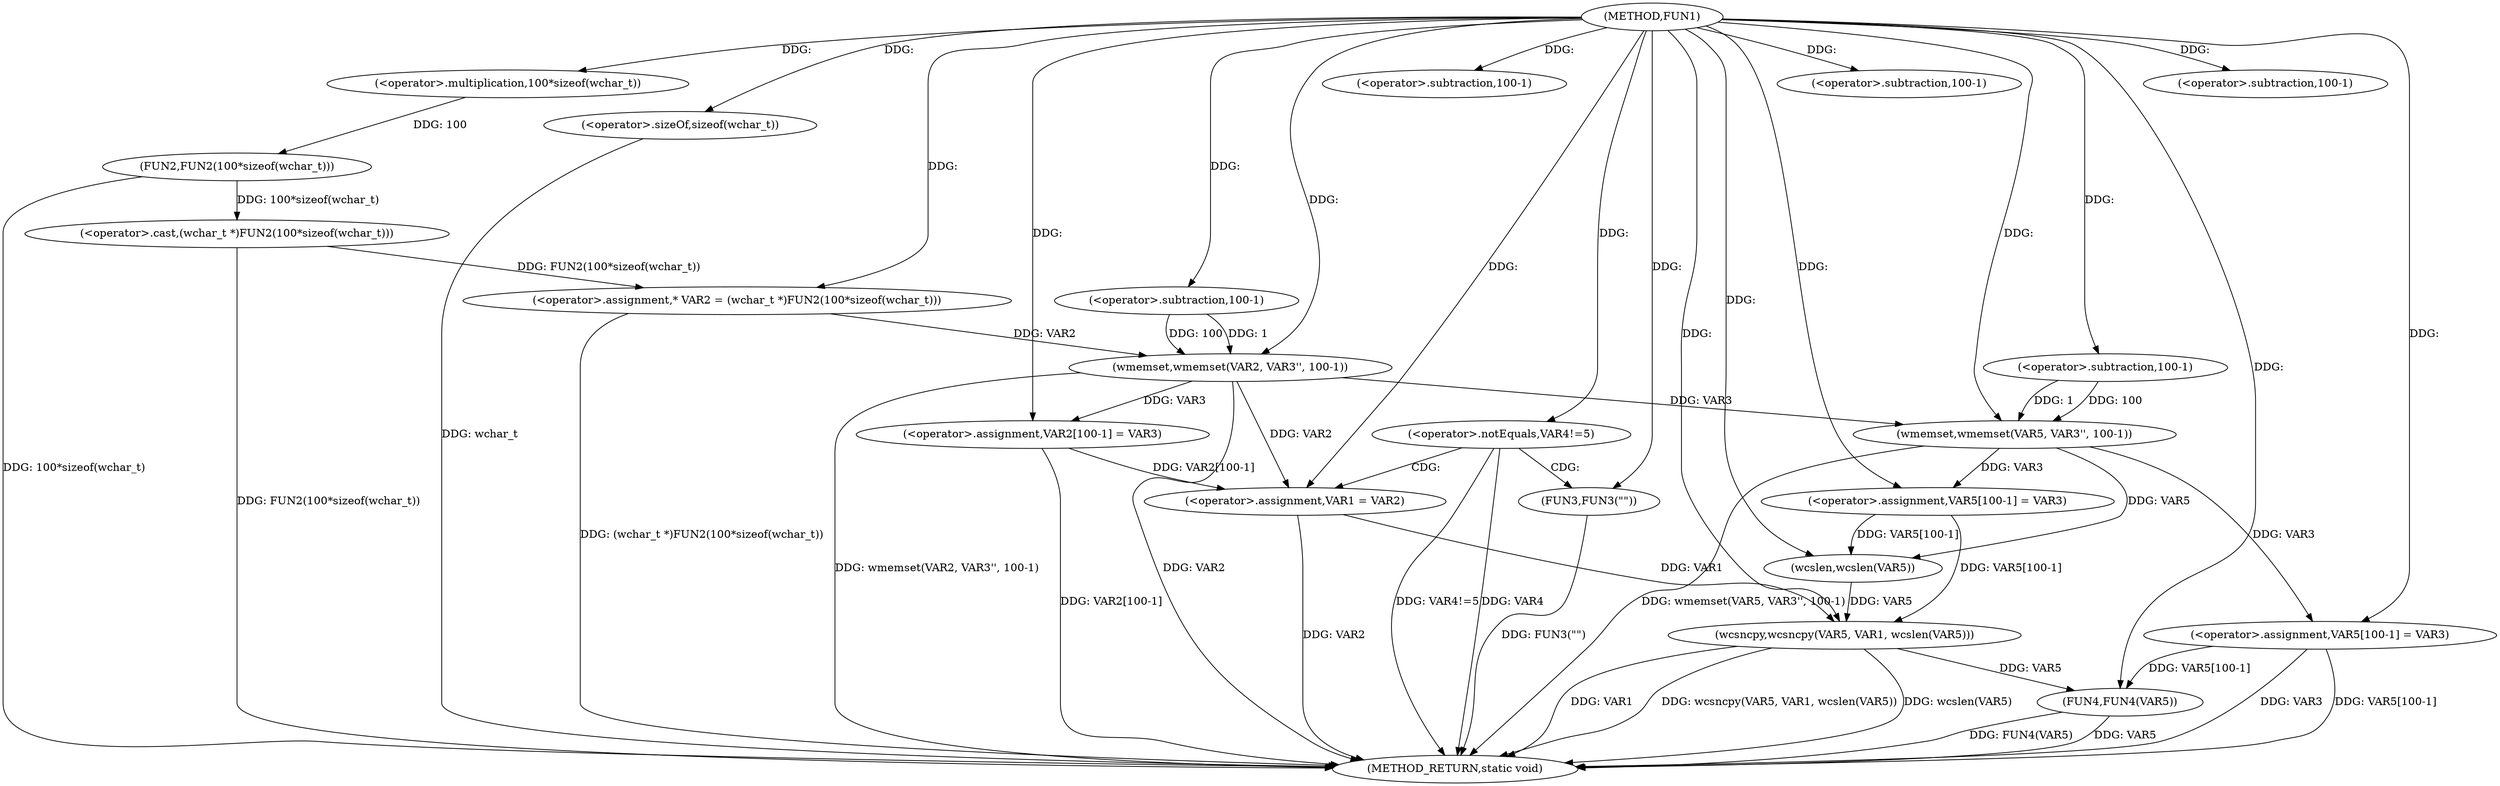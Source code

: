 digraph FUN1 {  
"1000100" [label = "(METHOD,FUN1)" ]
"1000167" [label = "(METHOD_RETURN,static void)" ]
"1000104" [label = "(<operator>.assignment,* VAR2 = (wchar_t *)FUN2(100*sizeof(wchar_t)))" ]
"1000106" [label = "(<operator>.cast,(wchar_t *)FUN2(100*sizeof(wchar_t)))" ]
"1000108" [label = "(FUN2,FUN2(100*sizeof(wchar_t)))" ]
"1000109" [label = "(<operator>.multiplication,100*sizeof(wchar_t))" ]
"1000111" [label = "(<operator>.sizeOf,sizeof(wchar_t))" ]
"1000113" [label = "(wmemset,wmemset(VAR2, VAR3'', 100-1))" ]
"1000116" [label = "(<operator>.subtraction,100-1)" ]
"1000119" [label = "(<operator>.assignment,VAR2[100-1] = VAR3)" ]
"1000122" [label = "(<operator>.subtraction,100-1)" ]
"1000127" [label = "(<operator>.notEquals,VAR4!=5)" ]
"1000131" [label = "(FUN3,FUN3(\"\"))" ]
"1000135" [label = "(<operator>.assignment,VAR1 = VAR2)" ]
"1000140" [label = "(wmemset,wmemset(VAR5, VAR3'', 100-1))" ]
"1000143" [label = "(<operator>.subtraction,100-1)" ]
"1000146" [label = "(<operator>.assignment,VAR5[100-1] = VAR3)" ]
"1000149" [label = "(<operator>.subtraction,100-1)" ]
"1000153" [label = "(wcsncpy,wcsncpy(VAR5, VAR1, wcslen(VAR5)))" ]
"1000156" [label = "(wcslen,wcslen(VAR5))" ]
"1000158" [label = "(<operator>.assignment,VAR5[100-1] = VAR3)" ]
"1000161" [label = "(<operator>.subtraction,100-1)" ]
"1000165" [label = "(FUN4,FUN4(VAR5))" ]
  "1000158" -> "1000167"  [ label = "DDG: VAR5[100-1]"] 
  "1000158" -> "1000167"  [ label = "DDG: VAR3"] 
  "1000106" -> "1000167"  [ label = "DDG: FUN2(100*sizeof(wchar_t))"] 
  "1000113" -> "1000167"  [ label = "DDG: VAR2"] 
  "1000111" -> "1000167"  [ label = "DDG: wchar_t"] 
  "1000165" -> "1000167"  [ label = "DDG: VAR5"] 
  "1000140" -> "1000167"  [ label = "DDG: wmemset(VAR5, VAR3'', 100-1)"] 
  "1000153" -> "1000167"  [ label = "DDG: VAR1"] 
  "1000127" -> "1000167"  [ label = "DDG: VAR4!=5"] 
  "1000153" -> "1000167"  [ label = "DDG: wcsncpy(VAR5, VAR1, wcslen(VAR5))"] 
  "1000113" -> "1000167"  [ label = "DDG: wmemset(VAR2, VAR3'', 100-1)"] 
  "1000119" -> "1000167"  [ label = "DDG: VAR2[100-1]"] 
  "1000127" -> "1000167"  [ label = "DDG: VAR4"] 
  "1000153" -> "1000167"  [ label = "DDG: wcslen(VAR5)"] 
  "1000135" -> "1000167"  [ label = "DDG: VAR2"] 
  "1000104" -> "1000167"  [ label = "DDG: (wchar_t *)FUN2(100*sizeof(wchar_t))"] 
  "1000108" -> "1000167"  [ label = "DDG: 100*sizeof(wchar_t)"] 
  "1000131" -> "1000167"  [ label = "DDG: FUN3(\"\")"] 
  "1000165" -> "1000167"  [ label = "DDG: FUN4(VAR5)"] 
  "1000106" -> "1000104"  [ label = "DDG: FUN2(100*sizeof(wchar_t))"] 
  "1000100" -> "1000104"  [ label = "DDG: "] 
  "1000108" -> "1000106"  [ label = "DDG: 100*sizeof(wchar_t)"] 
  "1000109" -> "1000108"  [ label = "DDG: 100"] 
  "1000100" -> "1000109"  [ label = "DDG: "] 
  "1000100" -> "1000111"  [ label = "DDG: "] 
  "1000104" -> "1000113"  [ label = "DDG: VAR2"] 
  "1000100" -> "1000113"  [ label = "DDG: "] 
  "1000116" -> "1000113"  [ label = "DDG: 100"] 
  "1000116" -> "1000113"  [ label = "DDG: 1"] 
  "1000100" -> "1000116"  [ label = "DDG: "] 
  "1000113" -> "1000119"  [ label = "DDG: VAR3"] 
  "1000100" -> "1000119"  [ label = "DDG: "] 
  "1000100" -> "1000122"  [ label = "DDG: "] 
  "1000100" -> "1000127"  [ label = "DDG: "] 
  "1000100" -> "1000131"  [ label = "DDG: "] 
  "1000113" -> "1000135"  [ label = "DDG: VAR2"] 
  "1000119" -> "1000135"  [ label = "DDG: VAR2[100-1]"] 
  "1000100" -> "1000135"  [ label = "DDG: "] 
  "1000100" -> "1000140"  [ label = "DDG: "] 
  "1000113" -> "1000140"  [ label = "DDG: VAR3"] 
  "1000143" -> "1000140"  [ label = "DDG: 100"] 
  "1000143" -> "1000140"  [ label = "DDG: 1"] 
  "1000100" -> "1000143"  [ label = "DDG: "] 
  "1000140" -> "1000146"  [ label = "DDG: VAR3"] 
  "1000100" -> "1000146"  [ label = "DDG: "] 
  "1000100" -> "1000149"  [ label = "DDG: "] 
  "1000156" -> "1000153"  [ label = "DDG: VAR5"] 
  "1000146" -> "1000153"  [ label = "DDG: VAR5[100-1]"] 
  "1000100" -> "1000153"  [ label = "DDG: "] 
  "1000135" -> "1000153"  [ label = "DDG: VAR1"] 
  "1000140" -> "1000156"  [ label = "DDG: VAR5"] 
  "1000146" -> "1000156"  [ label = "DDG: VAR5[100-1]"] 
  "1000100" -> "1000156"  [ label = "DDG: "] 
  "1000100" -> "1000158"  [ label = "DDG: "] 
  "1000140" -> "1000158"  [ label = "DDG: VAR3"] 
  "1000100" -> "1000161"  [ label = "DDG: "] 
  "1000158" -> "1000165"  [ label = "DDG: VAR5[100-1]"] 
  "1000153" -> "1000165"  [ label = "DDG: VAR5"] 
  "1000100" -> "1000165"  [ label = "DDG: "] 
  "1000127" -> "1000131"  [ label = "CDG: "] 
  "1000127" -> "1000135"  [ label = "CDG: "] 
}

